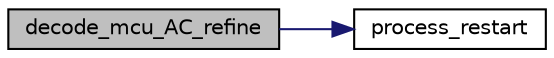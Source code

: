 digraph "decode_mcu_AC_refine"
{
 // LATEX_PDF_SIZE
  bgcolor="transparent";
  edge [fontname="Helvetica",fontsize="10",labelfontname="Helvetica",labelfontsize="10"];
  node [fontname="Helvetica",fontsize="10",shape=record];
  rankdir="LR";
  Node32 [label="decode_mcu_AC_refine",height=0.2,width=0.4,color="black", fillcolor="grey75", style="filled", fontcolor="black",tooltip=" "];
  Node32 -> Node33 [color="midnightblue",fontsize="10",style="solid",fontname="Helvetica"];
  Node33 [label="process_restart",height=0.2,width=0.4,color="black",URL="$jdarith_8c.html#a9f594784e210606fb76f5da9952b0be4",tooltip=" "];
}
